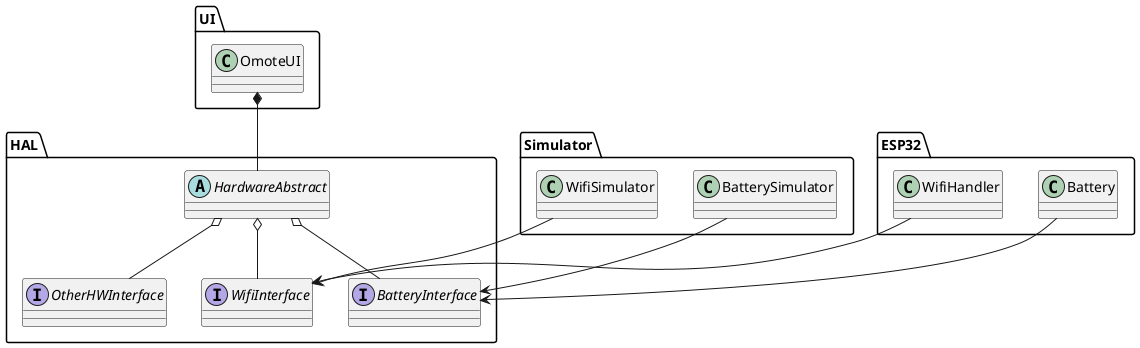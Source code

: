 @startuml
' KEY
' --> : is a
' *-- : must have
' o-- : should have

namespace HAL{
    interface BatteryInterface
    interface WifiInterface
    interface OtherHWInterface

    abstract HardwareAbstract

    HardwareAbstract o-- BatteryInterface
    HardwareAbstract o-- WifiInterface
    HardwareAbstract o-- OtherHWInterface
}

namespace Simulator{
    class BatterySimulator
    class WifiSimulator
    BatterySimulator --> HAL.BatteryInterface
    WifiSimulator --> HAL.WifiInterface
}

namespace ESP32{
    class Battery
    class WifiHandler
    Battery --> HAL.BatteryInterface
    WifiHandler --> HAL.WifiInterface
}


namespace UI {
    class OmoteUI
    OmoteUI *-- HAL.HardwareAbstract
}


@enduml